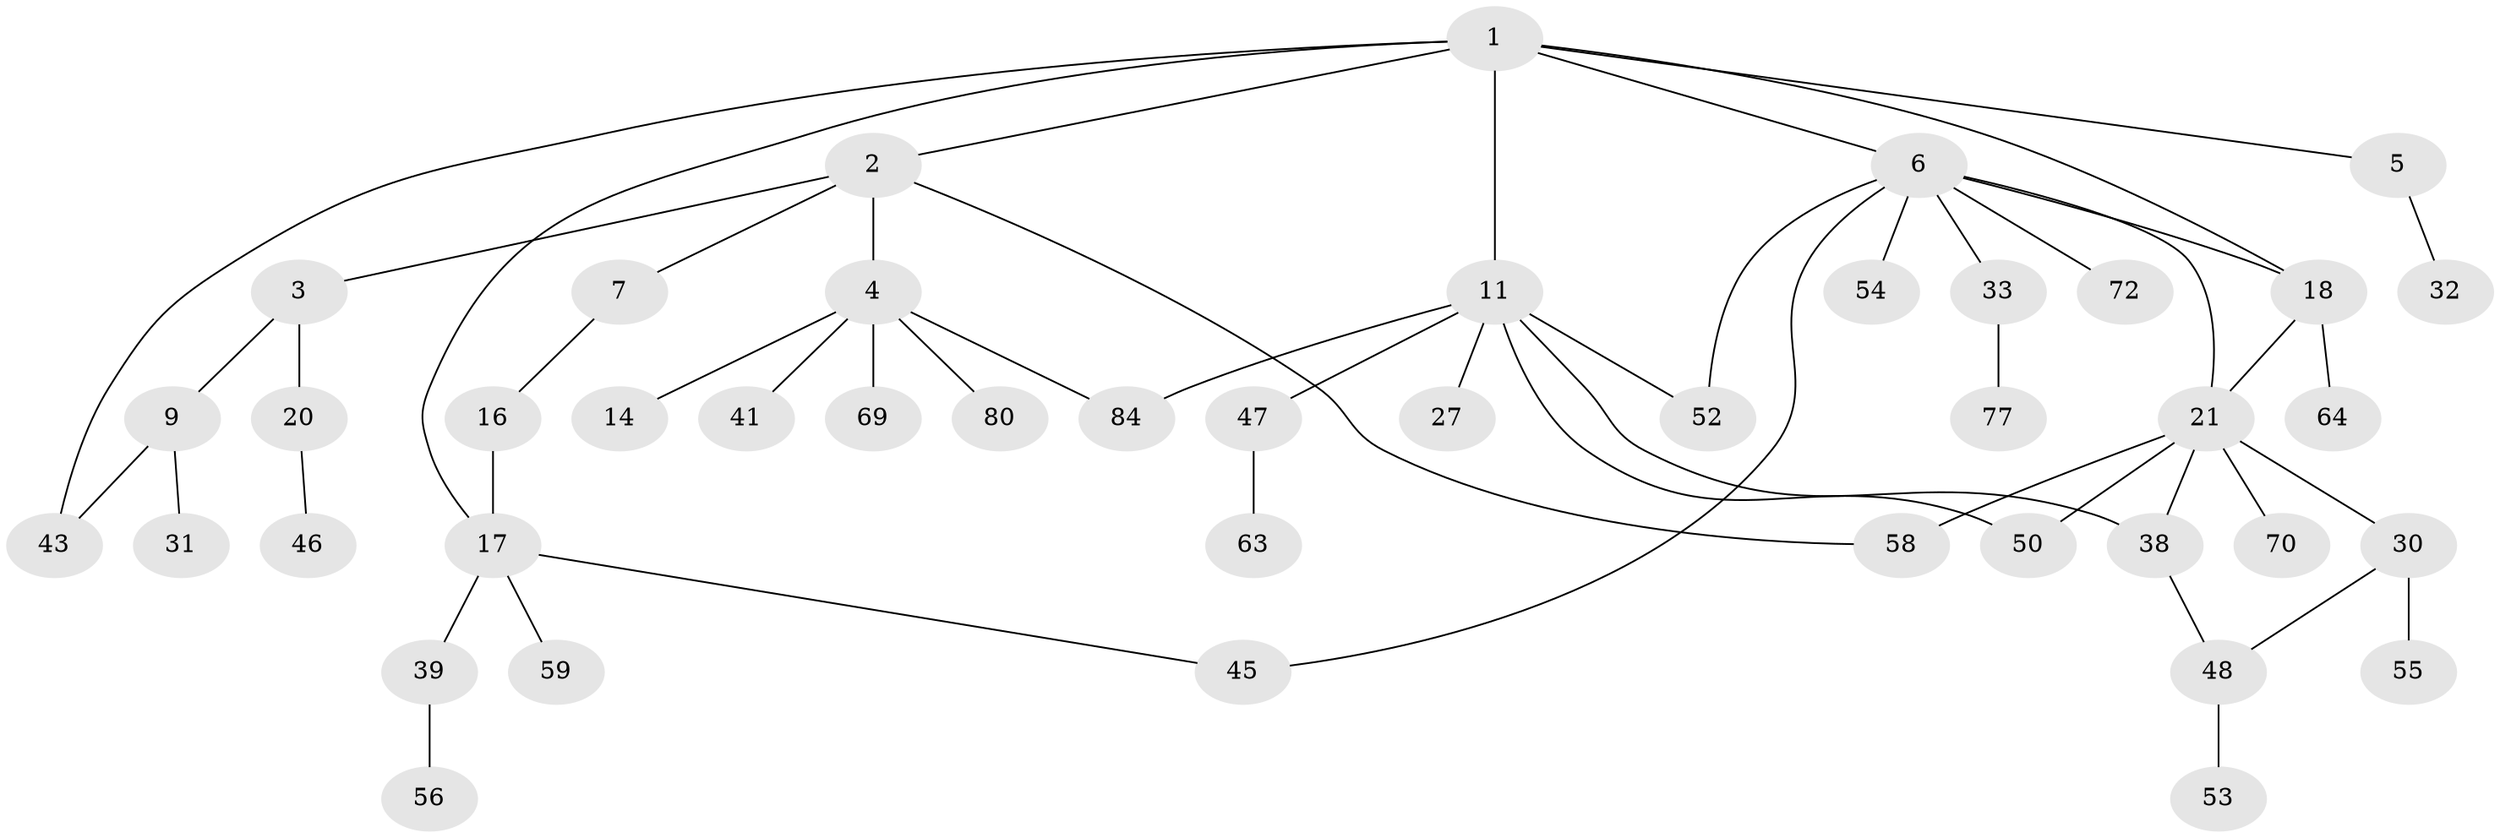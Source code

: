 // original degree distribution, {7: 0.022727272727272728, 5: 0.022727272727272728, 3: 0.17045454545454544, 4: 0.09090909090909091, 2: 0.2727272727272727, 6: 0.022727272727272728, 1: 0.3977272727272727}
// Generated by graph-tools (version 1.1) at 2025/17/03/04/25 18:17:09]
// undirected, 44 vertices, 54 edges
graph export_dot {
graph [start="1"]
  node [color=gray90,style=filled];
  1;
  2;
  3;
  4 [super="+12+40+61"];
  5 [super="+15+68"];
  6 [super="+10+8+65+42+23+19"];
  7;
  9;
  11 [super="+26+13+22+75+76"];
  14;
  16 [super="+24"];
  17 [super="+74+87"];
  18 [super="+51+36"];
  20;
  21 [super="+29+37+66"];
  27;
  30 [super="+34+35"];
  31 [super="+71"];
  32;
  33;
  38 [super="+67"];
  39;
  41;
  43 [super="+57+81"];
  45;
  46;
  47;
  48 [super="+86+49"];
  50;
  52;
  53;
  54 [super="+78"];
  55;
  56;
  58;
  59;
  63;
  64;
  69;
  70;
  72;
  77;
  80;
  84;
  1 -- 2;
  1 -- 5;
  1 -- 6;
  1 -- 11;
  1 -- 17;
  1 -- 18;
  1 -- 43;
  2 -- 3;
  2 -- 4;
  2 -- 7;
  2 -- 58;
  3 -- 9;
  3 -- 20;
  4 -- 69;
  4 -- 14;
  4 -- 41;
  4 -- 80;
  4 -- 84;
  5 -- 32;
  6 -- 54;
  6 -- 33;
  6 -- 52;
  6 -- 72;
  6 -- 21;
  6 -- 45;
  6 -- 18;
  7 -- 16;
  9 -- 31;
  9 -- 43;
  11 -- 50;
  11 -- 52;
  11 -- 84;
  11 -- 38;
  11 -- 27;
  11 -- 47;
  16 -- 17;
  17 -- 39;
  17 -- 45;
  17 -- 59;
  18 -- 64;
  18 -- 21;
  20 -- 46;
  21 -- 38;
  21 -- 50;
  21 -- 30;
  21 -- 58;
  21 -- 70;
  30 -- 48;
  30 -- 55;
  33 -- 77;
  38 -- 48;
  39 -- 56;
  47 -- 63;
  48 -- 53;
}
